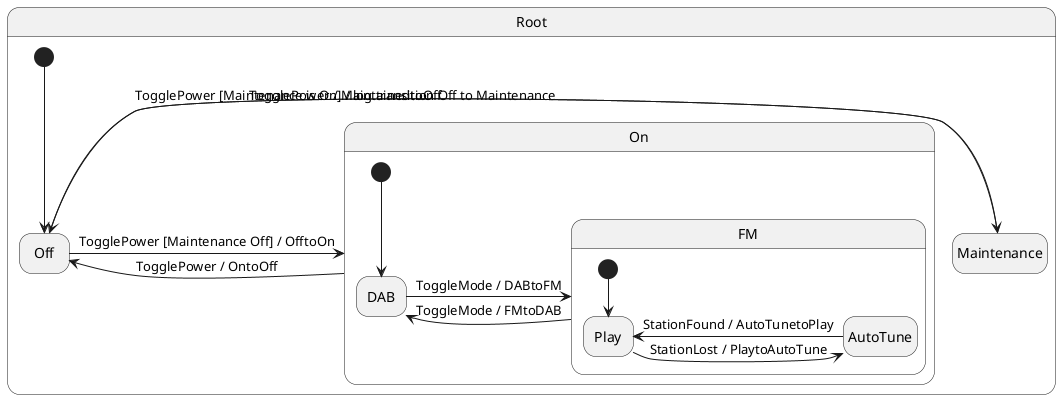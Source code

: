 @startuml
hide empty description

state Root {
    [*] --> Off
    state Off
    Off -> Maintenance : TogglePower [Maintenance is On] / log transition Off to Maintenance
    Off -> On : TogglePower [Maintenance Off] / OfftoOn

    state Maintenance
    Maintenance -> Off : TogglePower / MaintainedtoOff

    state On {
        [*] --> DAB
        state DAB
        DAB -> FM : ToggleMode / DABtoFM

        state FM {
            [*] --> Play
            state Play
            Play -> AutoTune : StationLost / PlaytoAutoTune

            state AutoTune
            AutoTune -> Play : StationFound / AutoTunetoPlay

            FM -> DAB : ToggleMode / FMtoDAB
        }

        On -> Off : TogglePower / OntoOff
    }

}


@enduml
